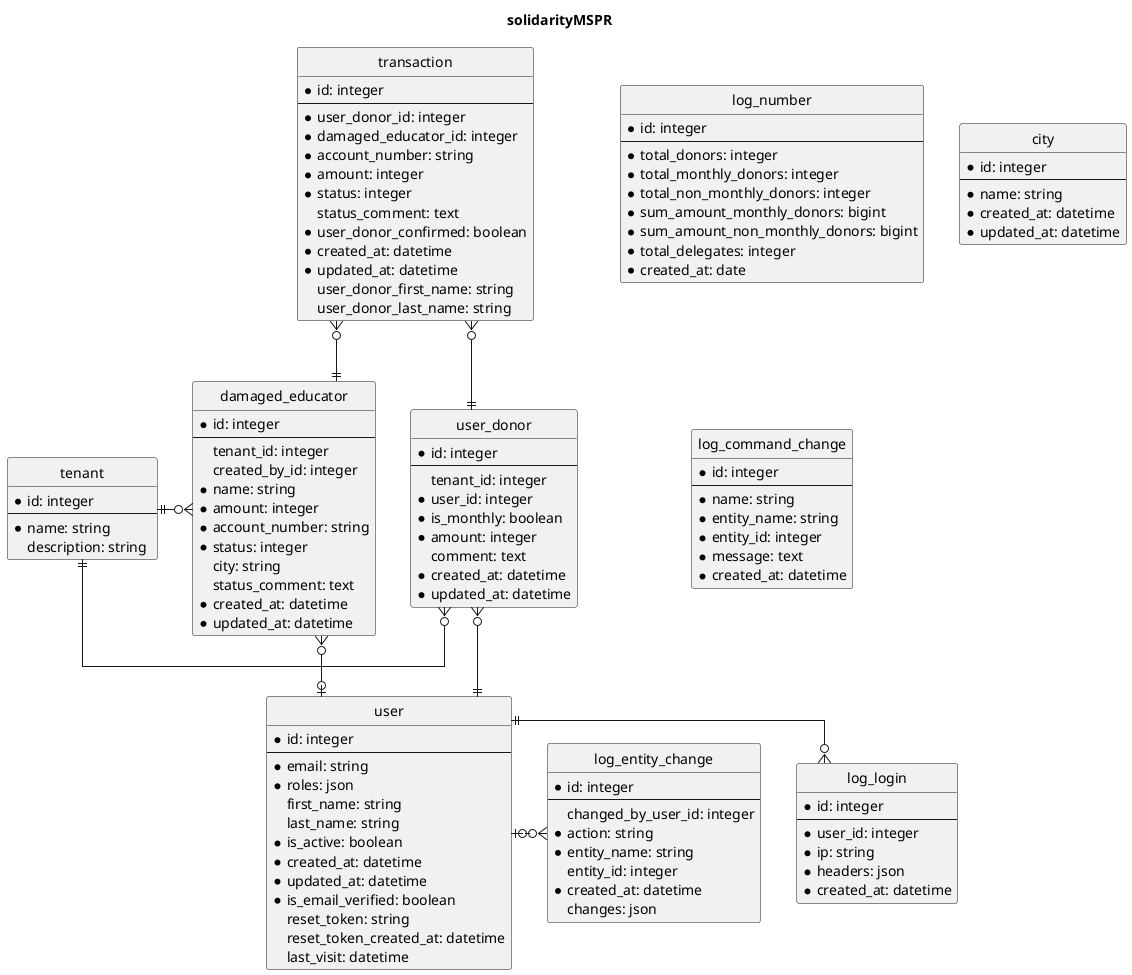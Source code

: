 @startuml
hide empty members
hide circle
skinparam MinClassWidth 150
skinparam LineType Ortho
title solidarityMSPR
!theme _none_
entity log_number {
* id: integer
--
* total_donors: integer
* total_monthly_donors: integer
* total_non_monthly_donors: integer
* sum_amount_monthly_donors: bigint
* sum_amount_non_monthly_donors: bigint
* total_delegates: integer
* created_at: date
}
entity log_login {
* id: integer
--
* user_id: integer
* ip: string
* headers: json
* created_at: datetime
}
entity damaged_educator {
* id: integer
--
 tenant_id: integer
 created_by_id: integer
* name: string
* amount: integer
* account_number: string
* status: integer
 city: string
 status_comment: text
* created_at: datetime
* updated_at: datetime
}
entity user_donor {
* id: integer
--
 tenant_id: integer
* user_id: integer
* is_monthly: boolean
* amount: integer
 comment: text
* created_at: datetime
* updated_at: datetime
}
entity transaction {
* id: integer
--
* user_donor_id: integer
* damaged_educator_id: integer
* account_number: string
* amount: integer
* status: integer
 status_comment: text
* user_donor_confirmed: boolean
* created_at: datetime
* updated_at: datetime
 user_donor_first_name: string
 user_donor_last_name: string
}
entity city {
* id: integer
--
* name: string
* created_at: datetime
* updated_at: datetime
}
entity log_entity_change {
* id: integer
--
 changed_by_user_id: integer
* action: string
* entity_name: string
 entity_id: integer
* created_at: datetime
 changes: json
}
entity log_command_change {
* id: integer
--
* name: string
* entity_name: string
* entity_id: integer
* message: text
* created_at: datetime
}
entity user {
* id: integer
--
* email: string
* roles: json
 first_name: string
 last_name: string
* is_active: boolean
* created_at: datetime
* updated_at: datetime
* is_email_verified: boolean
 reset_token: string
 reset_token_created_at: datetime
 last_visit: datetime
}

entity tenant {
* id: integer
--
* name: string
 description: string
}

log_login }o-left-|| user
log_entity_change }o-left-o| user
transaction }o-down-|| damaged_educator
transaction }o-down-|| user_donor
damaged_educator }o-down-o| user
user ||-up-o{ user_donor


tenant ||-right-o{ user_donor
tenant ||-right-o{ damaged_educator
@enduml
